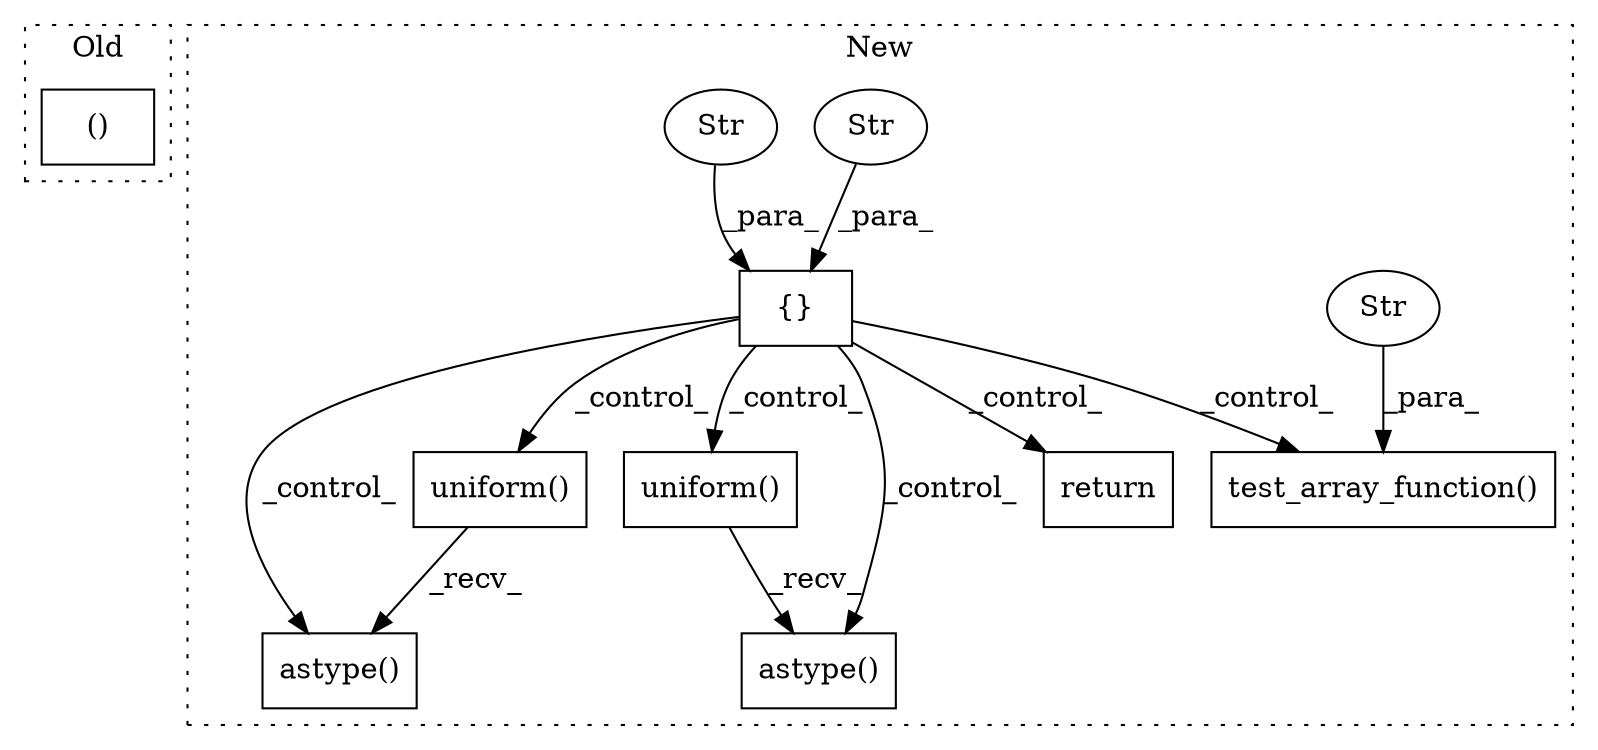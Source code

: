 digraph G {
subgraph cluster0 {
1 [label="()" a="54" s="27533" l="42" shape="box"];
label = "Old";
style="dotted";
}
subgraph cluster1 {
2 [label="test_array_function()" a="75" s="21689,21902" l="37,186" shape="box"];
3 [label="Str" a="66" s="21884" l="18" shape="ellipse"];
4 [label="{}" a="59" s="20949,20964" l="1,0" shape="box"];
5 [label="Str" a="66" s="20950" l="7" shape="ellipse"];
6 [label="Str" a="66" s="20959" l="5" shape="ellipse"];
7 [label="astype()" a="75" s="21344,21395" l="43,1" shape="box"];
8 [label="uniform()" a="75" s="21443" l="224" shape="box"];
9 [label="astype()" a="75" s="21443,21683" l="232,1" shape="box"];
10 [label="uniform()" a="75" s="21344" l="35" shape="box"];
11 [label="return" a="93" s="21329" l="6" shape="box"];
label = "New";
style="dotted";
}
3 -> 2 [label="_para_"];
4 -> 2 [label="_control_"];
4 -> 7 [label="_control_"];
4 -> 9 [label="_control_"];
4 -> 8 [label="_control_"];
4 -> 11 [label="_control_"];
4 -> 10 [label="_control_"];
5 -> 4 [label="_para_"];
6 -> 4 [label="_para_"];
8 -> 9 [label="_recv_"];
10 -> 7 [label="_recv_"];
}
